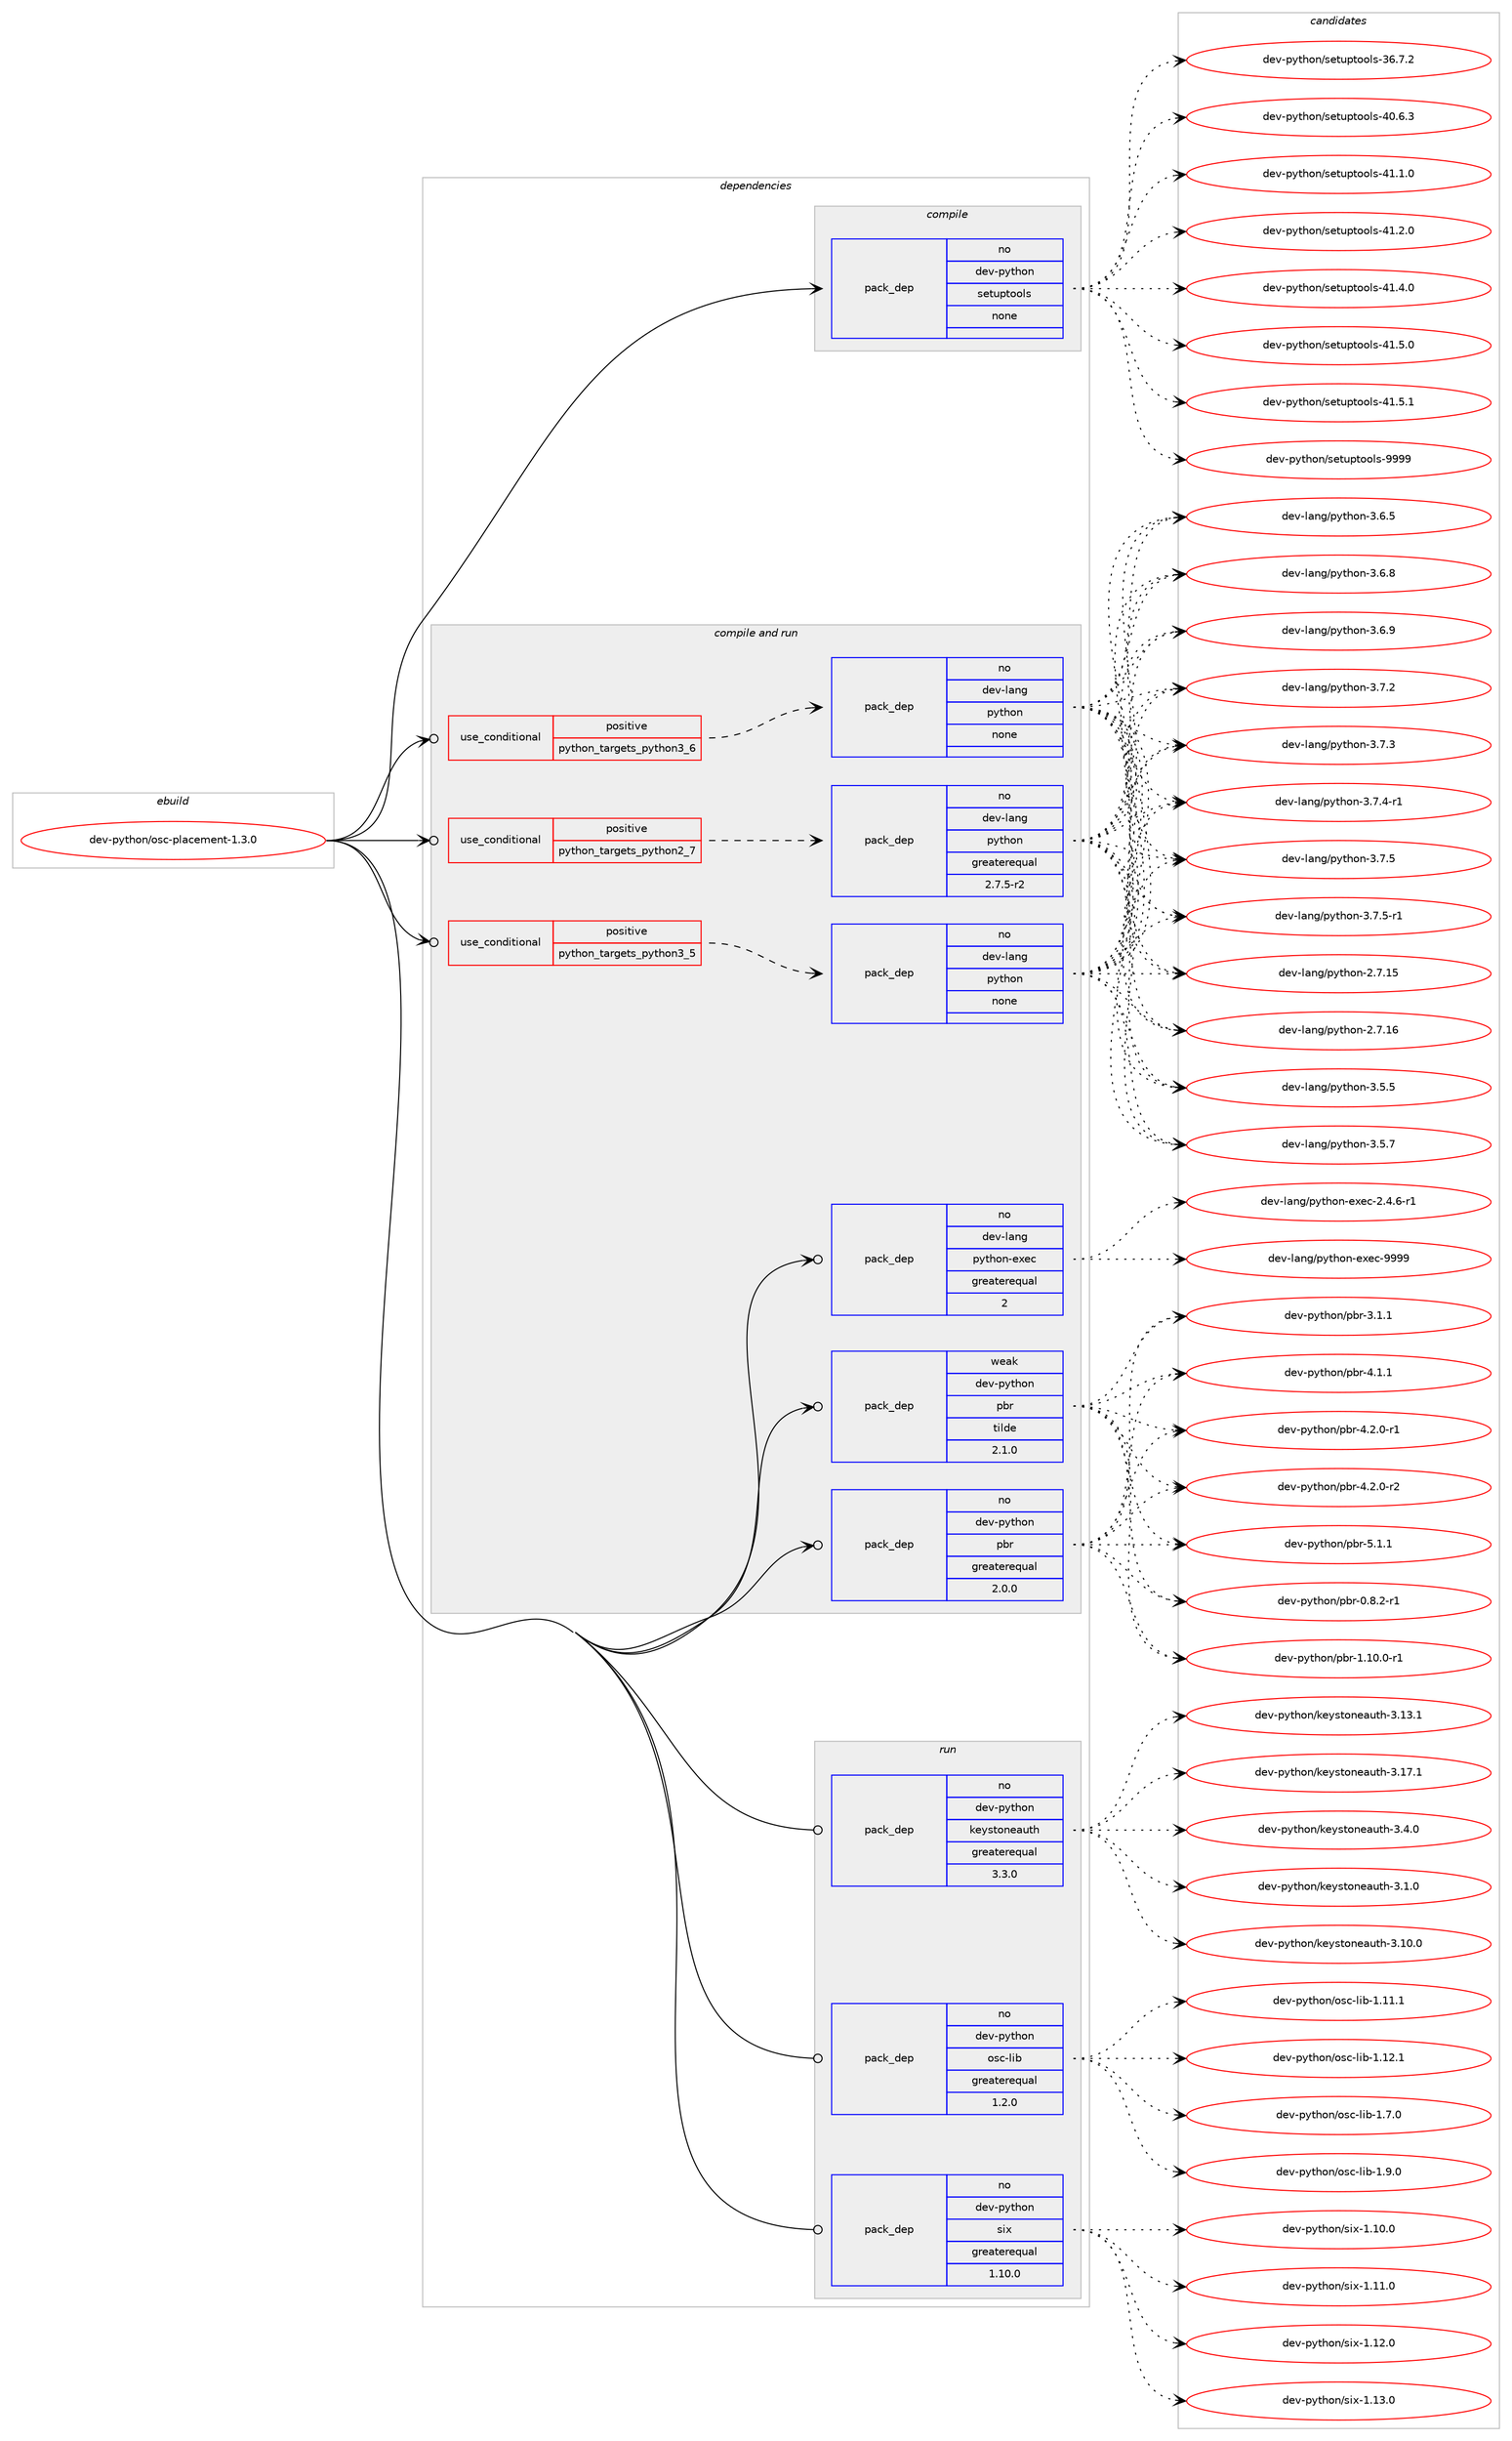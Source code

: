 digraph prolog {

# *************
# Graph options
# *************

newrank=true;
concentrate=true;
compound=true;
graph [rankdir=LR,fontname=Helvetica,fontsize=10,ranksep=1.5];#, ranksep=2.5, nodesep=0.2];
edge  [arrowhead=vee];
node  [fontname=Helvetica,fontsize=10];

# **********
# The ebuild
# **********

subgraph cluster_leftcol {
color=gray;
rank=same;
label=<<i>ebuild</i>>;
id [label="dev-python/osc-placement-1.3.0", color=red, width=4, href="../dev-python/osc-placement-1.3.0.svg"];
}

# ****************
# The dependencies
# ****************

subgraph cluster_midcol {
color=gray;
label=<<i>dependencies</i>>;
subgraph cluster_compile {
fillcolor="#eeeeee";
style=filled;
label=<<i>compile</i>>;
subgraph pack463069 {
dependency618592 [label=<<TABLE BORDER="0" CELLBORDER="1" CELLSPACING="0" CELLPADDING="4" WIDTH="220"><TR><TD ROWSPAN="6" CELLPADDING="30">pack_dep</TD></TR><TR><TD WIDTH="110">no</TD></TR><TR><TD>dev-python</TD></TR><TR><TD>setuptools</TD></TR><TR><TD>none</TD></TR><TR><TD></TD></TR></TABLE>>, shape=none, color=blue];
}
id:e -> dependency618592:w [weight=20,style="solid",arrowhead="vee"];
}
subgraph cluster_compileandrun {
fillcolor="#eeeeee";
style=filled;
label=<<i>compile and run</i>>;
subgraph cond143715 {
dependency618593 [label=<<TABLE BORDER="0" CELLBORDER="1" CELLSPACING="0" CELLPADDING="4"><TR><TD ROWSPAN="3" CELLPADDING="10">use_conditional</TD></TR><TR><TD>positive</TD></TR><TR><TD>python_targets_python2_7</TD></TR></TABLE>>, shape=none, color=red];
subgraph pack463070 {
dependency618594 [label=<<TABLE BORDER="0" CELLBORDER="1" CELLSPACING="0" CELLPADDING="4" WIDTH="220"><TR><TD ROWSPAN="6" CELLPADDING="30">pack_dep</TD></TR><TR><TD WIDTH="110">no</TD></TR><TR><TD>dev-lang</TD></TR><TR><TD>python</TD></TR><TR><TD>greaterequal</TD></TR><TR><TD>2.7.5-r2</TD></TR></TABLE>>, shape=none, color=blue];
}
dependency618593:e -> dependency618594:w [weight=20,style="dashed",arrowhead="vee"];
}
id:e -> dependency618593:w [weight=20,style="solid",arrowhead="odotvee"];
subgraph cond143716 {
dependency618595 [label=<<TABLE BORDER="0" CELLBORDER="1" CELLSPACING="0" CELLPADDING="4"><TR><TD ROWSPAN="3" CELLPADDING="10">use_conditional</TD></TR><TR><TD>positive</TD></TR><TR><TD>python_targets_python3_5</TD></TR></TABLE>>, shape=none, color=red];
subgraph pack463071 {
dependency618596 [label=<<TABLE BORDER="0" CELLBORDER="1" CELLSPACING="0" CELLPADDING="4" WIDTH="220"><TR><TD ROWSPAN="6" CELLPADDING="30">pack_dep</TD></TR><TR><TD WIDTH="110">no</TD></TR><TR><TD>dev-lang</TD></TR><TR><TD>python</TD></TR><TR><TD>none</TD></TR><TR><TD></TD></TR></TABLE>>, shape=none, color=blue];
}
dependency618595:e -> dependency618596:w [weight=20,style="dashed",arrowhead="vee"];
}
id:e -> dependency618595:w [weight=20,style="solid",arrowhead="odotvee"];
subgraph cond143717 {
dependency618597 [label=<<TABLE BORDER="0" CELLBORDER="1" CELLSPACING="0" CELLPADDING="4"><TR><TD ROWSPAN="3" CELLPADDING="10">use_conditional</TD></TR><TR><TD>positive</TD></TR><TR><TD>python_targets_python3_6</TD></TR></TABLE>>, shape=none, color=red];
subgraph pack463072 {
dependency618598 [label=<<TABLE BORDER="0" CELLBORDER="1" CELLSPACING="0" CELLPADDING="4" WIDTH="220"><TR><TD ROWSPAN="6" CELLPADDING="30">pack_dep</TD></TR><TR><TD WIDTH="110">no</TD></TR><TR><TD>dev-lang</TD></TR><TR><TD>python</TD></TR><TR><TD>none</TD></TR><TR><TD></TD></TR></TABLE>>, shape=none, color=blue];
}
dependency618597:e -> dependency618598:w [weight=20,style="dashed",arrowhead="vee"];
}
id:e -> dependency618597:w [weight=20,style="solid",arrowhead="odotvee"];
subgraph pack463073 {
dependency618599 [label=<<TABLE BORDER="0" CELLBORDER="1" CELLSPACING="0" CELLPADDING="4" WIDTH="220"><TR><TD ROWSPAN="6" CELLPADDING="30">pack_dep</TD></TR><TR><TD WIDTH="110">no</TD></TR><TR><TD>dev-lang</TD></TR><TR><TD>python-exec</TD></TR><TR><TD>greaterequal</TD></TR><TR><TD>2</TD></TR></TABLE>>, shape=none, color=blue];
}
id:e -> dependency618599:w [weight=20,style="solid",arrowhead="odotvee"];
subgraph pack463074 {
dependency618600 [label=<<TABLE BORDER="0" CELLBORDER="1" CELLSPACING="0" CELLPADDING="4" WIDTH="220"><TR><TD ROWSPAN="6" CELLPADDING="30">pack_dep</TD></TR><TR><TD WIDTH="110">no</TD></TR><TR><TD>dev-python</TD></TR><TR><TD>pbr</TD></TR><TR><TD>greaterequal</TD></TR><TR><TD>2.0.0</TD></TR></TABLE>>, shape=none, color=blue];
}
id:e -> dependency618600:w [weight=20,style="solid",arrowhead="odotvee"];
subgraph pack463075 {
dependency618601 [label=<<TABLE BORDER="0" CELLBORDER="1" CELLSPACING="0" CELLPADDING="4" WIDTH="220"><TR><TD ROWSPAN="6" CELLPADDING="30">pack_dep</TD></TR><TR><TD WIDTH="110">weak</TD></TR><TR><TD>dev-python</TD></TR><TR><TD>pbr</TD></TR><TR><TD>tilde</TD></TR><TR><TD>2.1.0</TD></TR></TABLE>>, shape=none, color=blue];
}
id:e -> dependency618601:w [weight=20,style="solid",arrowhead="odotvee"];
}
subgraph cluster_run {
fillcolor="#eeeeee";
style=filled;
label=<<i>run</i>>;
subgraph pack463076 {
dependency618602 [label=<<TABLE BORDER="0" CELLBORDER="1" CELLSPACING="0" CELLPADDING="4" WIDTH="220"><TR><TD ROWSPAN="6" CELLPADDING="30">pack_dep</TD></TR><TR><TD WIDTH="110">no</TD></TR><TR><TD>dev-python</TD></TR><TR><TD>keystoneauth</TD></TR><TR><TD>greaterequal</TD></TR><TR><TD>3.3.0</TD></TR></TABLE>>, shape=none, color=blue];
}
id:e -> dependency618602:w [weight=20,style="solid",arrowhead="odot"];
subgraph pack463077 {
dependency618603 [label=<<TABLE BORDER="0" CELLBORDER="1" CELLSPACING="0" CELLPADDING="4" WIDTH="220"><TR><TD ROWSPAN="6" CELLPADDING="30">pack_dep</TD></TR><TR><TD WIDTH="110">no</TD></TR><TR><TD>dev-python</TD></TR><TR><TD>osc-lib</TD></TR><TR><TD>greaterequal</TD></TR><TR><TD>1.2.0</TD></TR></TABLE>>, shape=none, color=blue];
}
id:e -> dependency618603:w [weight=20,style="solid",arrowhead="odot"];
subgraph pack463078 {
dependency618604 [label=<<TABLE BORDER="0" CELLBORDER="1" CELLSPACING="0" CELLPADDING="4" WIDTH="220"><TR><TD ROWSPAN="6" CELLPADDING="30">pack_dep</TD></TR><TR><TD WIDTH="110">no</TD></TR><TR><TD>dev-python</TD></TR><TR><TD>six</TD></TR><TR><TD>greaterequal</TD></TR><TR><TD>1.10.0</TD></TR></TABLE>>, shape=none, color=blue];
}
id:e -> dependency618604:w [weight=20,style="solid",arrowhead="odot"];
}
}

# **************
# The candidates
# **************

subgraph cluster_choices {
rank=same;
color=gray;
label=<<i>candidates</i>>;

subgraph choice463069 {
color=black;
nodesep=1;
choice100101118451121211161041111104711510111611711211611111110811545515446554650 [label="dev-python/setuptools-36.7.2", color=red, width=4,href="../dev-python/setuptools-36.7.2.svg"];
choice100101118451121211161041111104711510111611711211611111110811545524846544651 [label="dev-python/setuptools-40.6.3", color=red, width=4,href="../dev-python/setuptools-40.6.3.svg"];
choice100101118451121211161041111104711510111611711211611111110811545524946494648 [label="dev-python/setuptools-41.1.0", color=red, width=4,href="../dev-python/setuptools-41.1.0.svg"];
choice100101118451121211161041111104711510111611711211611111110811545524946504648 [label="dev-python/setuptools-41.2.0", color=red, width=4,href="../dev-python/setuptools-41.2.0.svg"];
choice100101118451121211161041111104711510111611711211611111110811545524946524648 [label="dev-python/setuptools-41.4.0", color=red, width=4,href="../dev-python/setuptools-41.4.0.svg"];
choice100101118451121211161041111104711510111611711211611111110811545524946534648 [label="dev-python/setuptools-41.5.0", color=red, width=4,href="../dev-python/setuptools-41.5.0.svg"];
choice100101118451121211161041111104711510111611711211611111110811545524946534649 [label="dev-python/setuptools-41.5.1", color=red, width=4,href="../dev-python/setuptools-41.5.1.svg"];
choice10010111845112121116104111110471151011161171121161111111081154557575757 [label="dev-python/setuptools-9999", color=red, width=4,href="../dev-python/setuptools-9999.svg"];
dependency618592:e -> choice100101118451121211161041111104711510111611711211611111110811545515446554650:w [style=dotted,weight="100"];
dependency618592:e -> choice100101118451121211161041111104711510111611711211611111110811545524846544651:w [style=dotted,weight="100"];
dependency618592:e -> choice100101118451121211161041111104711510111611711211611111110811545524946494648:w [style=dotted,weight="100"];
dependency618592:e -> choice100101118451121211161041111104711510111611711211611111110811545524946504648:w [style=dotted,weight="100"];
dependency618592:e -> choice100101118451121211161041111104711510111611711211611111110811545524946524648:w [style=dotted,weight="100"];
dependency618592:e -> choice100101118451121211161041111104711510111611711211611111110811545524946534648:w [style=dotted,weight="100"];
dependency618592:e -> choice100101118451121211161041111104711510111611711211611111110811545524946534649:w [style=dotted,weight="100"];
dependency618592:e -> choice10010111845112121116104111110471151011161171121161111111081154557575757:w [style=dotted,weight="100"];
}
subgraph choice463070 {
color=black;
nodesep=1;
choice10010111845108971101034711212111610411111045504655464953 [label="dev-lang/python-2.7.15", color=red, width=4,href="../dev-lang/python-2.7.15.svg"];
choice10010111845108971101034711212111610411111045504655464954 [label="dev-lang/python-2.7.16", color=red, width=4,href="../dev-lang/python-2.7.16.svg"];
choice100101118451089711010347112121116104111110455146534653 [label="dev-lang/python-3.5.5", color=red, width=4,href="../dev-lang/python-3.5.5.svg"];
choice100101118451089711010347112121116104111110455146534655 [label="dev-lang/python-3.5.7", color=red, width=4,href="../dev-lang/python-3.5.7.svg"];
choice100101118451089711010347112121116104111110455146544653 [label="dev-lang/python-3.6.5", color=red, width=4,href="../dev-lang/python-3.6.5.svg"];
choice100101118451089711010347112121116104111110455146544656 [label="dev-lang/python-3.6.8", color=red, width=4,href="../dev-lang/python-3.6.8.svg"];
choice100101118451089711010347112121116104111110455146544657 [label="dev-lang/python-3.6.9", color=red, width=4,href="../dev-lang/python-3.6.9.svg"];
choice100101118451089711010347112121116104111110455146554650 [label="dev-lang/python-3.7.2", color=red, width=4,href="../dev-lang/python-3.7.2.svg"];
choice100101118451089711010347112121116104111110455146554651 [label="dev-lang/python-3.7.3", color=red, width=4,href="../dev-lang/python-3.7.3.svg"];
choice1001011184510897110103471121211161041111104551465546524511449 [label="dev-lang/python-3.7.4-r1", color=red, width=4,href="../dev-lang/python-3.7.4-r1.svg"];
choice100101118451089711010347112121116104111110455146554653 [label="dev-lang/python-3.7.5", color=red, width=4,href="../dev-lang/python-3.7.5.svg"];
choice1001011184510897110103471121211161041111104551465546534511449 [label="dev-lang/python-3.7.5-r1", color=red, width=4,href="../dev-lang/python-3.7.5-r1.svg"];
dependency618594:e -> choice10010111845108971101034711212111610411111045504655464953:w [style=dotted,weight="100"];
dependency618594:e -> choice10010111845108971101034711212111610411111045504655464954:w [style=dotted,weight="100"];
dependency618594:e -> choice100101118451089711010347112121116104111110455146534653:w [style=dotted,weight="100"];
dependency618594:e -> choice100101118451089711010347112121116104111110455146534655:w [style=dotted,weight="100"];
dependency618594:e -> choice100101118451089711010347112121116104111110455146544653:w [style=dotted,weight="100"];
dependency618594:e -> choice100101118451089711010347112121116104111110455146544656:w [style=dotted,weight="100"];
dependency618594:e -> choice100101118451089711010347112121116104111110455146544657:w [style=dotted,weight="100"];
dependency618594:e -> choice100101118451089711010347112121116104111110455146554650:w [style=dotted,weight="100"];
dependency618594:e -> choice100101118451089711010347112121116104111110455146554651:w [style=dotted,weight="100"];
dependency618594:e -> choice1001011184510897110103471121211161041111104551465546524511449:w [style=dotted,weight="100"];
dependency618594:e -> choice100101118451089711010347112121116104111110455146554653:w [style=dotted,weight="100"];
dependency618594:e -> choice1001011184510897110103471121211161041111104551465546534511449:w [style=dotted,weight="100"];
}
subgraph choice463071 {
color=black;
nodesep=1;
choice10010111845108971101034711212111610411111045504655464953 [label="dev-lang/python-2.7.15", color=red, width=4,href="../dev-lang/python-2.7.15.svg"];
choice10010111845108971101034711212111610411111045504655464954 [label="dev-lang/python-2.7.16", color=red, width=4,href="../dev-lang/python-2.7.16.svg"];
choice100101118451089711010347112121116104111110455146534653 [label="dev-lang/python-3.5.5", color=red, width=4,href="../dev-lang/python-3.5.5.svg"];
choice100101118451089711010347112121116104111110455146534655 [label="dev-lang/python-3.5.7", color=red, width=4,href="../dev-lang/python-3.5.7.svg"];
choice100101118451089711010347112121116104111110455146544653 [label="dev-lang/python-3.6.5", color=red, width=4,href="../dev-lang/python-3.6.5.svg"];
choice100101118451089711010347112121116104111110455146544656 [label="dev-lang/python-3.6.8", color=red, width=4,href="../dev-lang/python-3.6.8.svg"];
choice100101118451089711010347112121116104111110455146544657 [label="dev-lang/python-3.6.9", color=red, width=4,href="../dev-lang/python-3.6.9.svg"];
choice100101118451089711010347112121116104111110455146554650 [label="dev-lang/python-3.7.2", color=red, width=4,href="../dev-lang/python-3.7.2.svg"];
choice100101118451089711010347112121116104111110455146554651 [label="dev-lang/python-3.7.3", color=red, width=4,href="../dev-lang/python-3.7.3.svg"];
choice1001011184510897110103471121211161041111104551465546524511449 [label="dev-lang/python-3.7.4-r1", color=red, width=4,href="../dev-lang/python-3.7.4-r1.svg"];
choice100101118451089711010347112121116104111110455146554653 [label="dev-lang/python-3.7.5", color=red, width=4,href="../dev-lang/python-3.7.5.svg"];
choice1001011184510897110103471121211161041111104551465546534511449 [label="dev-lang/python-3.7.5-r1", color=red, width=4,href="../dev-lang/python-3.7.5-r1.svg"];
dependency618596:e -> choice10010111845108971101034711212111610411111045504655464953:w [style=dotted,weight="100"];
dependency618596:e -> choice10010111845108971101034711212111610411111045504655464954:w [style=dotted,weight="100"];
dependency618596:e -> choice100101118451089711010347112121116104111110455146534653:w [style=dotted,weight="100"];
dependency618596:e -> choice100101118451089711010347112121116104111110455146534655:w [style=dotted,weight="100"];
dependency618596:e -> choice100101118451089711010347112121116104111110455146544653:w [style=dotted,weight="100"];
dependency618596:e -> choice100101118451089711010347112121116104111110455146544656:w [style=dotted,weight="100"];
dependency618596:e -> choice100101118451089711010347112121116104111110455146544657:w [style=dotted,weight="100"];
dependency618596:e -> choice100101118451089711010347112121116104111110455146554650:w [style=dotted,weight="100"];
dependency618596:e -> choice100101118451089711010347112121116104111110455146554651:w [style=dotted,weight="100"];
dependency618596:e -> choice1001011184510897110103471121211161041111104551465546524511449:w [style=dotted,weight="100"];
dependency618596:e -> choice100101118451089711010347112121116104111110455146554653:w [style=dotted,weight="100"];
dependency618596:e -> choice1001011184510897110103471121211161041111104551465546534511449:w [style=dotted,weight="100"];
}
subgraph choice463072 {
color=black;
nodesep=1;
choice10010111845108971101034711212111610411111045504655464953 [label="dev-lang/python-2.7.15", color=red, width=4,href="../dev-lang/python-2.7.15.svg"];
choice10010111845108971101034711212111610411111045504655464954 [label="dev-lang/python-2.7.16", color=red, width=4,href="../dev-lang/python-2.7.16.svg"];
choice100101118451089711010347112121116104111110455146534653 [label="dev-lang/python-3.5.5", color=red, width=4,href="../dev-lang/python-3.5.5.svg"];
choice100101118451089711010347112121116104111110455146534655 [label="dev-lang/python-3.5.7", color=red, width=4,href="../dev-lang/python-3.5.7.svg"];
choice100101118451089711010347112121116104111110455146544653 [label="dev-lang/python-3.6.5", color=red, width=4,href="../dev-lang/python-3.6.5.svg"];
choice100101118451089711010347112121116104111110455146544656 [label="dev-lang/python-3.6.8", color=red, width=4,href="../dev-lang/python-3.6.8.svg"];
choice100101118451089711010347112121116104111110455146544657 [label="dev-lang/python-3.6.9", color=red, width=4,href="../dev-lang/python-3.6.9.svg"];
choice100101118451089711010347112121116104111110455146554650 [label="dev-lang/python-3.7.2", color=red, width=4,href="../dev-lang/python-3.7.2.svg"];
choice100101118451089711010347112121116104111110455146554651 [label="dev-lang/python-3.7.3", color=red, width=4,href="../dev-lang/python-3.7.3.svg"];
choice1001011184510897110103471121211161041111104551465546524511449 [label="dev-lang/python-3.7.4-r1", color=red, width=4,href="../dev-lang/python-3.7.4-r1.svg"];
choice100101118451089711010347112121116104111110455146554653 [label="dev-lang/python-3.7.5", color=red, width=4,href="../dev-lang/python-3.7.5.svg"];
choice1001011184510897110103471121211161041111104551465546534511449 [label="dev-lang/python-3.7.5-r1", color=red, width=4,href="../dev-lang/python-3.7.5-r1.svg"];
dependency618598:e -> choice10010111845108971101034711212111610411111045504655464953:w [style=dotted,weight="100"];
dependency618598:e -> choice10010111845108971101034711212111610411111045504655464954:w [style=dotted,weight="100"];
dependency618598:e -> choice100101118451089711010347112121116104111110455146534653:w [style=dotted,weight="100"];
dependency618598:e -> choice100101118451089711010347112121116104111110455146534655:w [style=dotted,weight="100"];
dependency618598:e -> choice100101118451089711010347112121116104111110455146544653:w [style=dotted,weight="100"];
dependency618598:e -> choice100101118451089711010347112121116104111110455146544656:w [style=dotted,weight="100"];
dependency618598:e -> choice100101118451089711010347112121116104111110455146544657:w [style=dotted,weight="100"];
dependency618598:e -> choice100101118451089711010347112121116104111110455146554650:w [style=dotted,weight="100"];
dependency618598:e -> choice100101118451089711010347112121116104111110455146554651:w [style=dotted,weight="100"];
dependency618598:e -> choice1001011184510897110103471121211161041111104551465546524511449:w [style=dotted,weight="100"];
dependency618598:e -> choice100101118451089711010347112121116104111110455146554653:w [style=dotted,weight="100"];
dependency618598:e -> choice1001011184510897110103471121211161041111104551465546534511449:w [style=dotted,weight="100"];
}
subgraph choice463073 {
color=black;
nodesep=1;
choice10010111845108971101034711212111610411111045101120101994550465246544511449 [label="dev-lang/python-exec-2.4.6-r1", color=red, width=4,href="../dev-lang/python-exec-2.4.6-r1.svg"];
choice10010111845108971101034711212111610411111045101120101994557575757 [label="dev-lang/python-exec-9999", color=red, width=4,href="../dev-lang/python-exec-9999.svg"];
dependency618599:e -> choice10010111845108971101034711212111610411111045101120101994550465246544511449:w [style=dotted,weight="100"];
dependency618599:e -> choice10010111845108971101034711212111610411111045101120101994557575757:w [style=dotted,weight="100"];
}
subgraph choice463074 {
color=black;
nodesep=1;
choice1001011184511212111610411111047112981144548465646504511449 [label="dev-python/pbr-0.8.2-r1", color=red, width=4,href="../dev-python/pbr-0.8.2-r1.svg"];
choice100101118451121211161041111104711298114454946494846484511449 [label="dev-python/pbr-1.10.0-r1", color=red, width=4,href="../dev-python/pbr-1.10.0-r1.svg"];
choice100101118451121211161041111104711298114455146494649 [label="dev-python/pbr-3.1.1", color=red, width=4,href="../dev-python/pbr-3.1.1.svg"];
choice100101118451121211161041111104711298114455246494649 [label="dev-python/pbr-4.1.1", color=red, width=4,href="../dev-python/pbr-4.1.1.svg"];
choice1001011184511212111610411111047112981144552465046484511449 [label="dev-python/pbr-4.2.0-r1", color=red, width=4,href="../dev-python/pbr-4.2.0-r1.svg"];
choice1001011184511212111610411111047112981144552465046484511450 [label="dev-python/pbr-4.2.0-r2", color=red, width=4,href="../dev-python/pbr-4.2.0-r2.svg"];
choice100101118451121211161041111104711298114455346494649 [label="dev-python/pbr-5.1.1", color=red, width=4,href="../dev-python/pbr-5.1.1.svg"];
dependency618600:e -> choice1001011184511212111610411111047112981144548465646504511449:w [style=dotted,weight="100"];
dependency618600:e -> choice100101118451121211161041111104711298114454946494846484511449:w [style=dotted,weight="100"];
dependency618600:e -> choice100101118451121211161041111104711298114455146494649:w [style=dotted,weight="100"];
dependency618600:e -> choice100101118451121211161041111104711298114455246494649:w [style=dotted,weight="100"];
dependency618600:e -> choice1001011184511212111610411111047112981144552465046484511449:w [style=dotted,weight="100"];
dependency618600:e -> choice1001011184511212111610411111047112981144552465046484511450:w [style=dotted,weight="100"];
dependency618600:e -> choice100101118451121211161041111104711298114455346494649:w [style=dotted,weight="100"];
}
subgraph choice463075 {
color=black;
nodesep=1;
choice1001011184511212111610411111047112981144548465646504511449 [label="dev-python/pbr-0.8.2-r1", color=red, width=4,href="../dev-python/pbr-0.8.2-r1.svg"];
choice100101118451121211161041111104711298114454946494846484511449 [label="dev-python/pbr-1.10.0-r1", color=red, width=4,href="../dev-python/pbr-1.10.0-r1.svg"];
choice100101118451121211161041111104711298114455146494649 [label="dev-python/pbr-3.1.1", color=red, width=4,href="../dev-python/pbr-3.1.1.svg"];
choice100101118451121211161041111104711298114455246494649 [label="dev-python/pbr-4.1.1", color=red, width=4,href="../dev-python/pbr-4.1.1.svg"];
choice1001011184511212111610411111047112981144552465046484511449 [label="dev-python/pbr-4.2.0-r1", color=red, width=4,href="../dev-python/pbr-4.2.0-r1.svg"];
choice1001011184511212111610411111047112981144552465046484511450 [label="dev-python/pbr-4.2.0-r2", color=red, width=4,href="../dev-python/pbr-4.2.0-r2.svg"];
choice100101118451121211161041111104711298114455346494649 [label="dev-python/pbr-5.1.1", color=red, width=4,href="../dev-python/pbr-5.1.1.svg"];
dependency618601:e -> choice1001011184511212111610411111047112981144548465646504511449:w [style=dotted,weight="100"];
dependency618601:e -> choice100101118451121211161041111104711298114454946494846484511449:w [style=dotted,weight="100"];
dependency618601:e -> choice100101118451121211161041111104711298114455146494649:w [style=dotted,weight="100"];
dependency618601:e -> choice100101118451121211161041111104711298114455246494649:w [style=dotted,weight="100"];
dependency618601:e -> choice1001011184511212111610411111047112981144552465046484511449:w [style=dotted,weight="100"];
dependency618601:e -> choice1001011184511212111610411111047112981144552465046484511450:w [style=dotted,weight="100"];
dependency618601:e -> choice100101118451121211161041111104711298114455346494649:w [style=dotted,weight="100"];
}
subgraph choice463076 {
color=black;
nodesep=1;
choice100101118451121211161041111104710710112111511611111010197117116104455146494648 [label="dev-python/keystoneauth-3.1.0", color=red, width=4,href="../dev-python/keystoneauth-3.1.0.svg"];
choice10010111845112121116104111110471071011211151161111101019711711610445514649484648 [label="dev-python/keystoneauth-3.10.0", color=red, width=4,href="../dev-python/keystoneauth-3.10.0.svg"];
choice10010111845112121116104111110471071011211151161111101019711711610445514649514649 [label="dev-python/keystoneauth-3.13.1", color=red, width=4,href="../dev-python/keystoneauth-3.13.1.svg"];
choice10010111845112121116104111110471071011211151161111101019711711610445514649554649 [label="dev-python/keystoneauth-3.17.1", color=red, width=4,href="../dev-python/keystoneauth-3.17.1.svg"];
choice100101118451121211161041111104710710112111511611111010197117116104455146524648 [label="dev-python/keystoneauth-3.4.0", color=red, width=4,href="../dev-python/keystoneauth-3.4.0.svg"];
dependency618602:e -> choice100101118451121211161041111104710710112111511611111010197117116104455146494648:w [style=dotted,weight="100"];
dependency618602:e -> choice10010111845112121116104111110471071011211151161111101019711711610445514649484648:w [style=dotted,weight="100"];
dependency618602:e -> choice10010111845112121116104111110471071011211151161111101019711711610445514649514649:w [style=dotted,weight="100"];
dependency618602:e -> choice10010111845112121116104111110471071011211151161111101019711711610445514649554649:w [style=dotted,weight="100"];
dependency618602:e -> choice100101118451121211161041111104710710112111511611111010197117116104455146524648:w [style=dotted,weight="100"];
}
subgraph choice463077 {
color=black;
nodesep=1;
choice100101118451121211161041111104711111599451081059845494649494649 [label="dev-python/osc-lib-1.11.1", color=red, width=4,href="../dev-python/osc-lib-1.11.1.svg"];
choice100101118451121211161041111104711111599451081059845494649504649 [label="dev-python/osc-lib-1.12.1", color=red, width=4,href="../dev-python/osc-lib-1.12.1.svg"];
choice1001011184511212111610411111047111115994510810598454946554648 [label="dev-python/osc-lib-1.7.0", color=red, width=4,href="../dev-python/osc-lib-1.7.0.svg"];
choice1001011184511212111610411111047111115994510810598454946574648 [label="dev-python/osc-lib-1.9.0", color=red, width=4,href="../dev-python/osc-lib-1.9.0.svg"];
dependency618603:e -> choice100101118451121211161041111104711111599451081059845494649494649:w [style=dotted,weight="100"];
dependency618603:e -> choice100101118451121211161041111104711111599451081059845494649504649:w [style=dotted,weight="100"];
dependency618603:e -> choice1001011184511212111610411111047111115994510810598454946554648:w [style=dotted,weight="100"];
dependency618603:e -> choice1001011184511212111610411111047111115994510810598454946574648:w [style=dotted,weight="100"];
}
subgraph choice463078 {
color=black;
nodesep=1;
choice100101118451121211161041111104711510512045494649484648 [label="dev-python/six-1.10.0", color=red, width=4,href="../dev-python/six-1.10.0.svg"];
choice100101118451121211161041111104711510512045494649494648 [label="dev-python/six-1.11.0", color=red, width=4,href="../dev-python/six-1.11.0.svg"];
choice100101118451121211161041111104711510512045494649504648 [label="dev-python/six-1.12.0", color=red, width=4,href="../dev-python/six-1.12.0.svg"];
choice100101118451121211161041111104711510512045494649514648 [label="dev-python/six-1.13.0", color=red, width=4,href="../dev-python/six-1.13.0.svg"];
dependency618604:e -> choice100101118451121211161041111104711510512045494649484648:w [style=dotted,weight="100"];
dependency618604:e -> choice100101118451121211161041111104711510512045494649494648:w [style=dotted,weight="100"];
dependency618604:e -> choice100101118451121211161041111104711510512045494649504648:w [style=dotted,weight="100"];
dependency618604:e -> choice100101118451121211161041111104711510512045494649514648:w [style=dotted,weight="100"];
}
}

}
